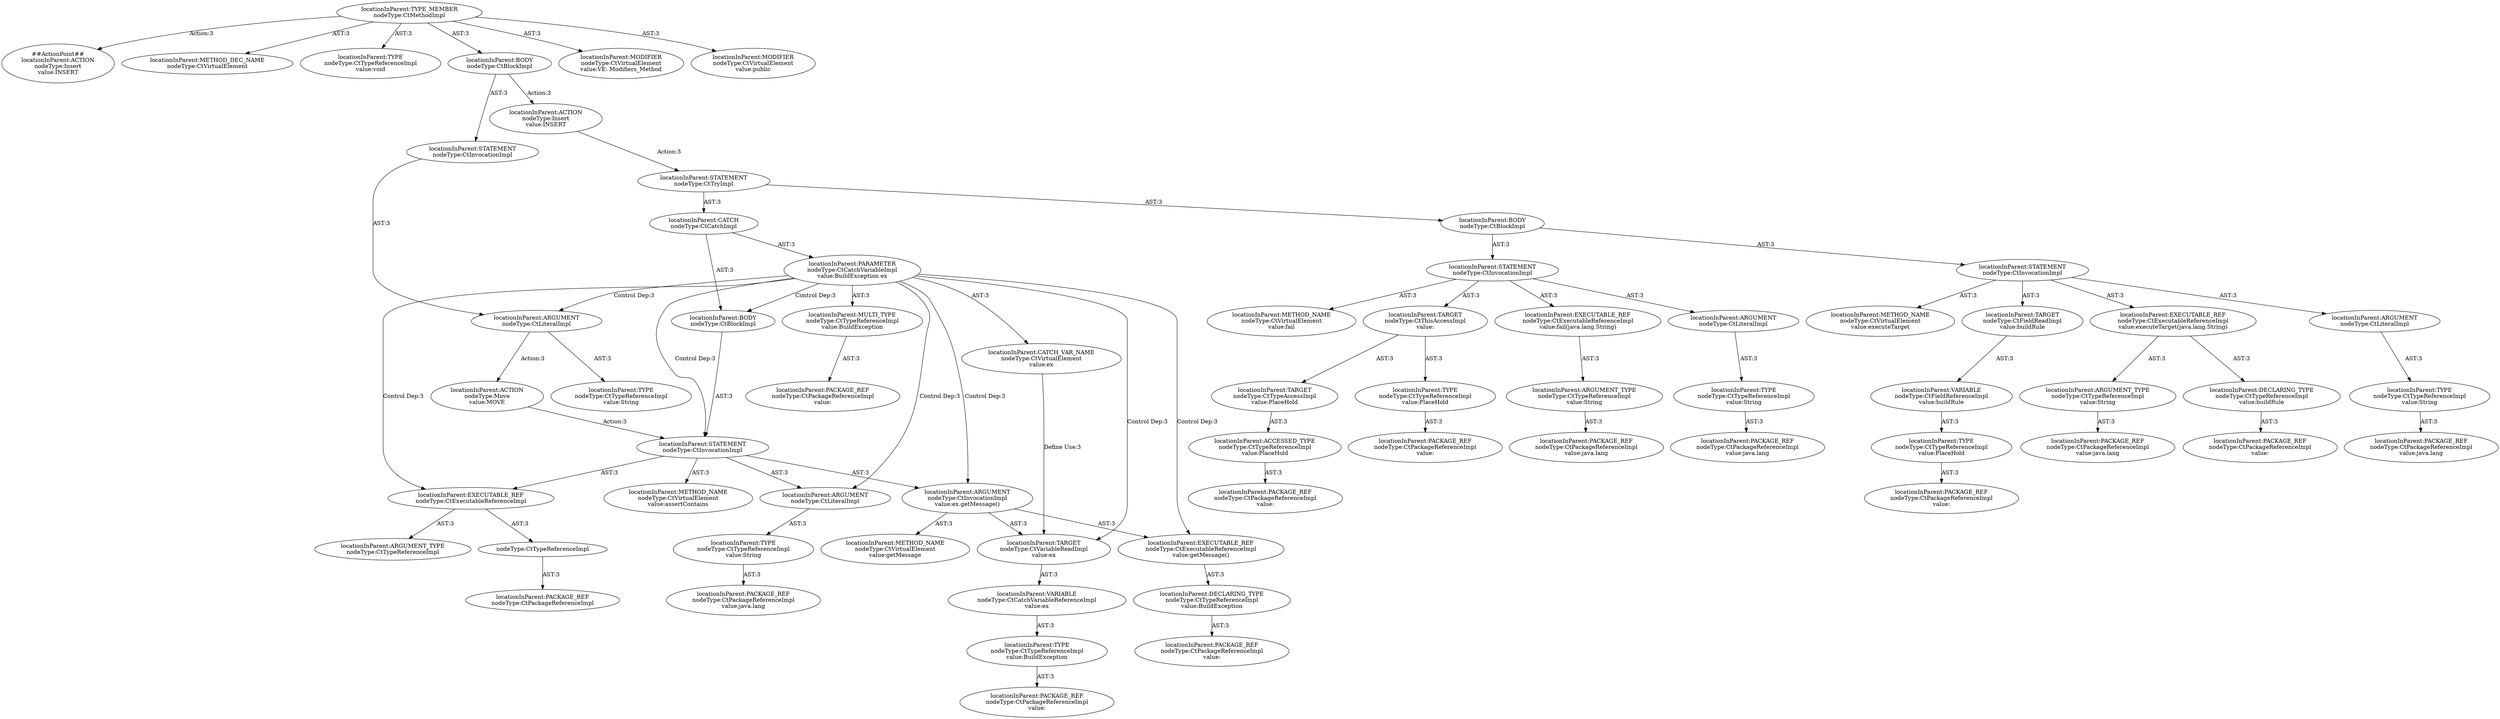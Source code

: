 digraph "Pattern" {
0 [label="##ActionPoint##
locationInParent:ACTION
nodeType:Insert
value:INSERT" shape=ellipse]
1 [label="locationInParent:TYPE_MEMBER
nodeType:CtMethodImpl" shape=ellipse]
2 [label="locationInParent:METHOD_DEC_NAME
nodeType:CtVirtualElement" shape=ellipse]
3 [label="locationInParent:TYPE
nodeType:CtTypeReferenceImpl
value:void" shape=ellipse]
4 [label="locationInParent:BODY
nodeType:CtBlockImpl" shape=ellipse]
5 [label="locationInParent:STATEMENT
nodeType:CtInvocationImpl" shape=ellipse]
6 [label="locationInParent:ACTION
nodeType:Insert
value:INSERT" shape=ellipse]
7 [label="locationInParent:STATEMENT
nodeType:CtTryImpl" shape=ellipse]
8 [label="locationInParent:BODY
nodeType:CtBlockImpl" shape=ellipse]
9 [label="locationInParent:STATEMENT
nodeType:CtInvocationImpl" shape=ellipse]
10 [label="locationInParent:METHOD_NAME
nodeType:CtVirtualElement
value:executeTarget" shape=ellipse]
11 [label="locationInParent:TARGET
nodeType:CtFieldReadImpl
value:buildRule" shape=ellipse]
12 [label="locationInParent:VARIABLE
nodeType:CtFieldReferenceImpl
value:buildRule" shape=ellipse]
13 [label="locationInParent:TYPE
nodeType:CtTypeReferenceImpl
value:PlaceHold" shape=ellipse]
14 [label="locationInParent:PACKAGE_REF
nodeType:CtPackageReferenceImpl
value:" shape=ellipse]
15 [label="locationInParent:EXECUTABLE_REF
nodeType:CtExecutableReferenceImpl
value:executeTarget(java.lang.String)" shape=ellipse]
16 [label="locationInParent:DECLARING_TYPE
nodeType:CtTypeReferenceImpl
value:buildRule" shape=ellipse]
17 [label="locationInParent:PACKAGE_REF
nodeType:CtPackageReferenceImpl
value:" shape=ellipse]
18 [label="locationInParent:ARGUMENT_TYPE
nodeType:CtTypeReferenceImpl
value:String" shape=ellipse]
19 [label="locationInParent:PACKAGE_REF
nodeType:CtPackageReferenceImpl
value:java.lang" shape=ellipse]
20 [label="locationInParent:ARGUMENT
nodeType:CtLiteralImpl" shape=ellipse]
21 [label="locationInParent:TYPE
nodeType:CtTypeReferenceImpl
value:String" shape=ellipse]
22 [label="locationInParent:PACKAGE_REF
nodeType:CtPackageReferenceImpl
value:java.lang" shape=ellipse]
23 [label="locationInParent:STATEMENT
nodeType:CtInvocationImpl" shape=ellipse]
24 [label="locationInParent:METHOD_NAME
nodeType:CtVirtualElement
value:fail" shape=ellipse]
25 [label="locationInParent:TARGET
nodeType:CtThisAccessImpl
value:" shape=ellipse]
26 [label="locationInParent:TYPE
nodeType:CtTypeReferenceImpl
value:PlaceHold" shape=ellipse]
27 [label="locationInParent:PACKAGE_REF
nodeType:CtPackageReferenceImpl
value:" shape=ellipse]
28 [label="locationInParent:TARGET
nodeType:CtTypeAccessImpl
value:PlaceHold" shape=ellipse]
29 [label="locationInParent:ACCESSED_TYPE
nodeType:CtTypeReferenceImpl
value:PlaceHold" shape=ellipse]
30 [label="locationInParent:PACKAGE_REF
nodeType:CtPackageReferenceImpl
value:" shape=ellipse]
31 [label="locationInParent:EXECUTABLE_REF
nodeType:CtExecutableReferenceImpl
value:fail(java.lang.String)" shape=ellipse]
32 [label="locationInParent:ARGUMENT_TYPE
nodeType:CtTypeReferenceImpl
value:String" shape=ellipse]
33 [label="locationInParent:PACKAGE_REF
nodeType:CtPackageReferenceImpl
value:java.lang" shape=ellipse]
34 [label="locationInParent:ARGUMENT
nodeType:CtLiteralImpl" shape=ellipse]
35 [label="locationInParent:TYPE
nodeType:CtTypeReferenceImpl
value:String" shape=ellipse]
36 [label="locationInParent:PACKAGE_REF
nodeType:CtPackageReferenceImpl
value:java.lang" shape=ellipse]
37 [label="locationInParent:CATCH
nodeType:CtCatchImpl" shape=ellipse]
38 [label="locationInParent:PARAMETER
nodeType:CtCatchVariableImpl
value:BuildException ex" shape=ellipse]
39 [label="locationInParent:CATCH_VAR_NAME
nodeType:CtVirtualElement
value:ex" shape=ellipse]
40 [label="locationInParent:TARGET
nodeType:CtVariableReadImpl
value:ex" shape=ellipse]
41 [label="locationInParent:VARIABLE
nodeType:CtCatchVariableReferenceImpl
value:ex" shape=ellipse]
42 [label="locationInParent:TYPE
nodeType:CtTypeReferenceImpl
value:BuildException" shape=ellipse]
43 [label="locationInParent:PACKAGE_REF
nodeType:CtPackageReferenceImpl
value:" shape=ellipse]
44 [label="locationInParent:MULTI_TYPE
nodeType:CtTypeReferenceImpl
value:BuildException" shape=ellipse]
45 [label="locationInParent:PACKAGE_REF
nodeType:CtPackageReferenceImpl
value:" shape=ellipse]
46 [label="locationInParent:BODY
nodeType:CtBlockImpl" shape=ellipse]
47 [label="locationInParent:STATEMENT
nodeType:CtInvocationImpl" shape=ellipse]
48 [label="locationInParent:METHOD_NAME
nodeType:CtVirtualElement
value:assertContains" shape=ellipse]
49 [label="locationInParent:EXECUTABLE_REF
nodeType:CtExecutableReferenceImpl" shape=ellipse]
50 [label="nodeType:CtTypeReferenceImpl" shape=ellipse]
51 [label="locationInParent:PACKAGE_REF
nodeType:CtPackageReferenceImpl" shape=ellipse]
52 [label="locationInParent:ARGUMENT_TYPE
nodeType:CtTypeReferenceImpl" shape=ellipse]
53 [label="locationInParent:ARGUMENT
nodeType:CtLiteralImpl" shape=ellipse]
54 [label="locationInParent:TYPE
nodeType:CtTypeReferenceImpl
value:String" shape=ellipse]
55 [label="locationInParent:PACKAGE_REF
nodeType:CtPackageReferenceImpl
value:java.lang" shape=ellipse]
56 [label="locationInParent:ARGUMENT
nodeType:CtInvocationImpl
value:ex.getMessage()" shape=ellipse]
57 [label="locationInParent:METHOD_NAME
nodeType:CtVirtualElement
value:getMessage" shape=ellipse]
58 [label="locationInParent:EXECUTABLE_REF
nodeType:CtExecutableReferenceImpl
value:getMessage()" shape=ellipse]
59 [label="locationInParent:DECLARING_TYPE
nodeType:CtTypeReferenceImpl
value:BuildException" shape=ellipse]
60 [label="locationInParent:PACKAGE_REF
nodeType:CtPackageReferenceImpl
value:" shape=ellipse]
61 [label="locationInParent:ARGUMENT
nodeType:CtLiteralImpl" shape=ellipse]
62 [label="locationInParent:TYPE
nodeType:CtTypeReferenceImpl
value:String" shape=ellipse]
63 [label="locationInParent:ACTION
nodeType:Move
value:MOVE" shape=ellipse]
64 [label="locationInParent:MODIFIER
nodeType:CtVirtualElement
value:VE: Modifiers_Method" shape=ellipse]
65 [label="locationInParent:MODIFIER
nodeType:CtVirtualElement
value:public" shape=ellipse]
1 -> 0 [label="Action:3"];
1 -> 2 [label="AST:3"];
1 -> 3 [label="AST:3"];
1 -> 4 [label="AST:3"];
1 -> 64 [label="AST:3"];
1 -> 65 [label="AST:3"];
4 -> 5 [label="AST:3"];
4 -> 6 [label="Action:3"];
5 -> 61 [label="AST:3"];
6 -> 7 [label="Action:3"];
7 -> 8 [label="AST:3"];
7 -> 37 [label="AST:3"];
8 -> 9 [label="AST:3"];
8 -> 23 [label="AST:3"];
9 -> 10 [label="AST:3"];
9 -> 11 [label="AST:3"];
9 -> 15 [label="AST:3"];
9 -> 20 [label="AST:3"];
11 -> 12 [label="AST:3"];
12 -> 13 [label="AST:3"];
13 -> 14 [label="AST:3"];
15 -> 16 [label="AST:3"];
15 -> 18 [label="AST:3"];
16 -> 17 [label="AST:3"];
18 -> 19 [label="AST:3"];
20 -> 21 [label="AST:3"];
21 -> 22 [label="AST:3"];
23 -> 24 [label="AST:3"];
23 -> 25 [label="AST:3"];
23 -> 31 [label="AST:3"];
23 -> 34 [label="AST:3"];
25 -> 26 [label="AST:3"];
25 -> 28 [label="AST:3"];
26 -> 27 [label="AST:3"];
28 -> 29 [label="AST:3"];
29 -> 30 [label="AST:3"];
31 -> 32 [label="AST:3"];
32 -> 33 [label="AST:3"];
34 -> 35 [label="AST:3"];
35 -> 36 [label="AST:3"];
37 -> 38 [label="AST:3"];
37 -> 46 [label="AST:3"];
38 -> 39 [label="AST:3"];
38 -> 44 [label="AST:3"];
38 -> 46 [label="Control Dep:3"];
38 -> 47 [label="Control Dep:3"];
38 -> 49 [label="Control Dep:3"];
38 -> 53 [label="Control Dep:3"];
38 -> 56 [label="Control Dep:3"];
38 -> 58 [label="Control Dep:3"];
38 -> 40 [label="Control Dep:3"];
38 -> 61 [label="Control Dep:3"];
39 -> 40 [label="Define Use:3"];
40 -> 41 [label="AST:3"];
41 -> 42 [label="AST:3"];
42 -> 43 [label="AST:3"];
44 -> 45 [label="AST:3"];
46 -> 47 [label="AST:3"];
47 -> 48 [label="AST:3"];
47 -> 49 [label="AST:3"];
47 -> 53 [label="AST:3"];
47 -> 56 [label="AST:3"];
49 -> 50 [label="AST:3"];
49 -> 52 [label="AST:3"];
50 -> 51 [label="AST:3"];
53 -> 54 [label="AST:3"];
54 -> 55 [label="AST:3"];
56 -> 40 [label="AST:3"];
56 -> 57 [label="AST:3"];
56 -> 58 [label="AST:3"];
58 -> 59 [label="AST:3"];
59 -> 60 [label="AST:3"];
61 -> 62 [label="AST:3"];
61 -> 63 [label="Action:3"];
63 -> 47 [label="Action:3"];
}